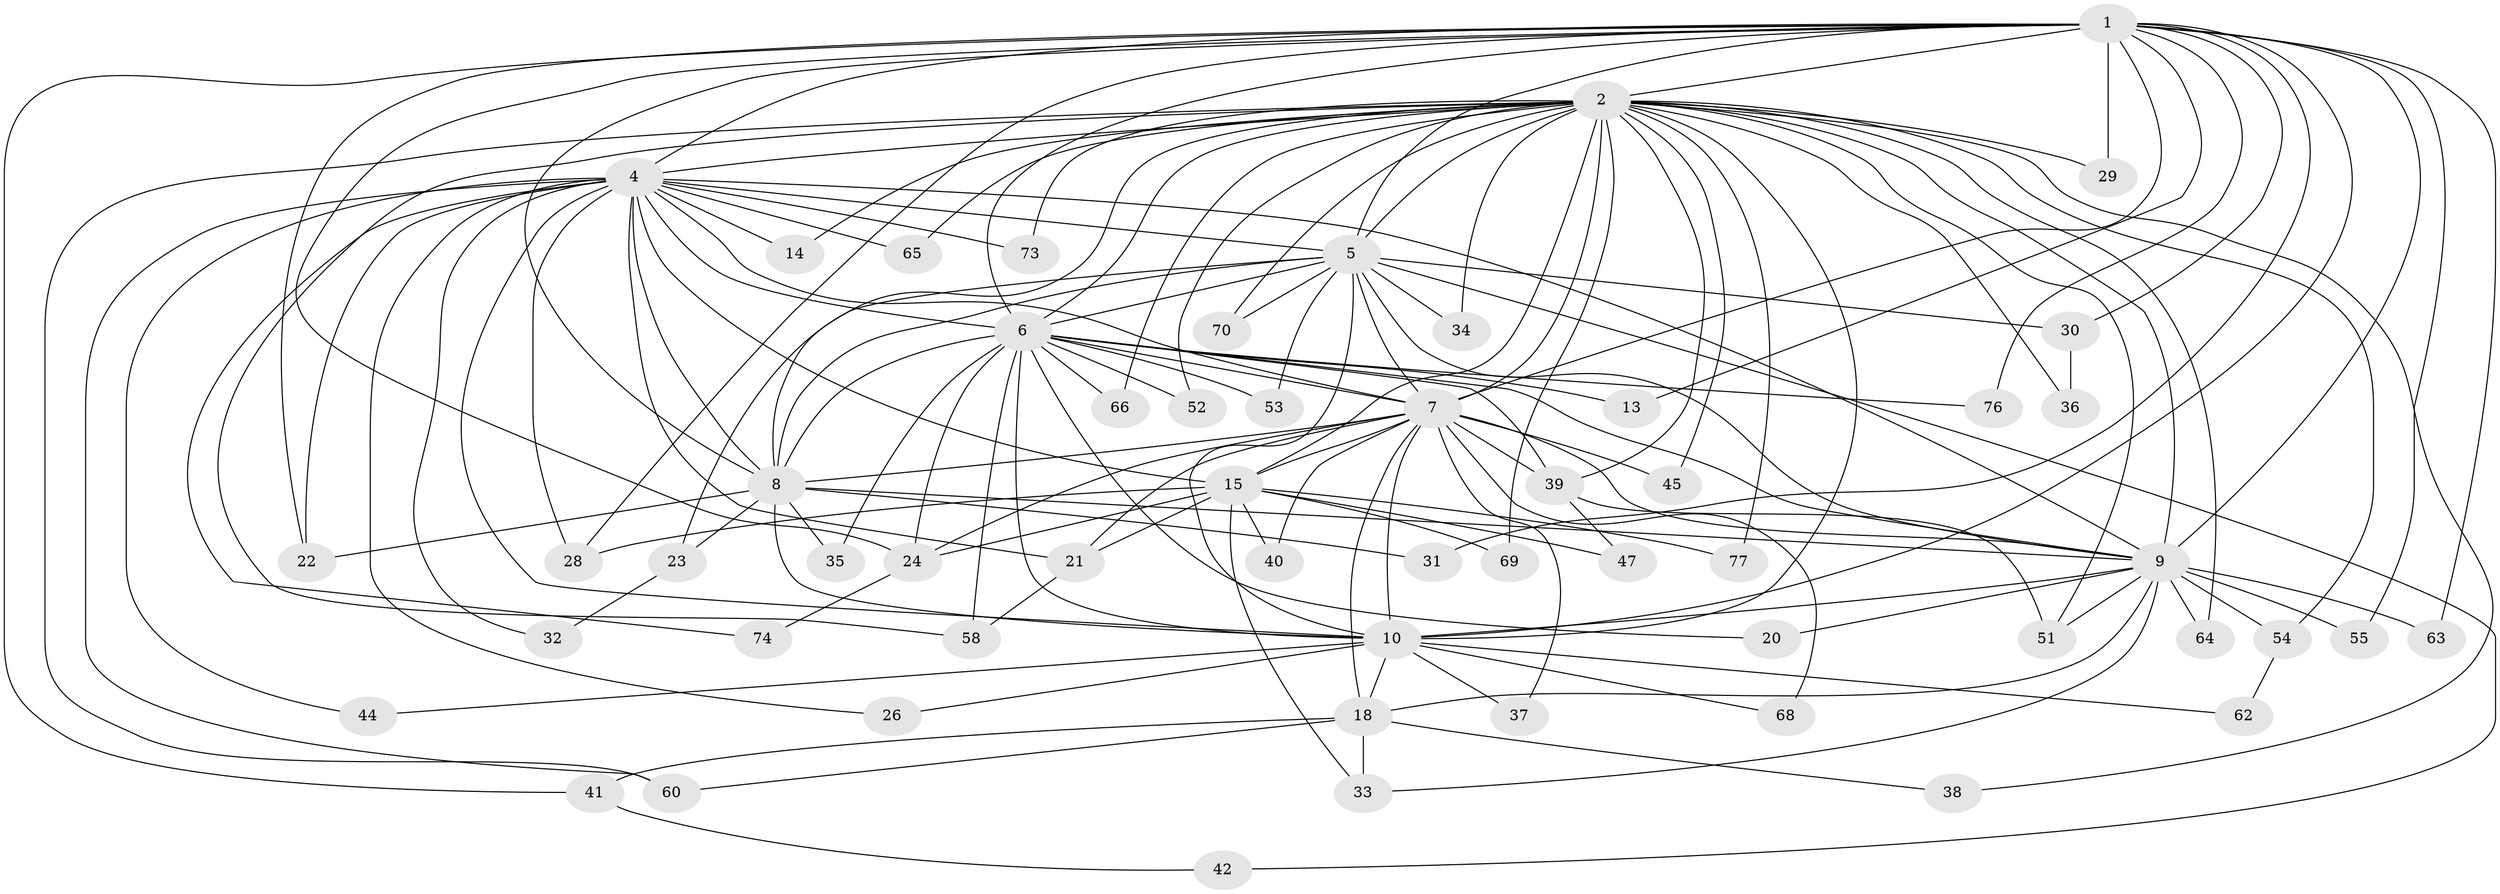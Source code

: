 // original degree distribution, {20: 0.03896103896103896, 16: 0.025974025974025976, 23: 0.012987012987012988, 19: 0.025974025974025976, 15: 0.012987012987012988, 12: 0.012987012987012988, 4: 0.025974025974025976, 5: 0.025974025974025976, 3: 0.22077922077922077, 2: 0.5454545454545454, 7: 0.012987012987012988, 6: 0.03896103896103896}
// Generated by graph-tools (version 1.1) at 2025/41/03/06/25 10:41:31]
// undirected, 56 vertices, 142 edges
graph export_dot {
graph [start="1"]
  node [color=gray90,style=filled];
  1 [super="+57"];
  2 [super="+3"];
  4 [super="+12"];
  5 [super="+11"];
  6 [super="+50"];
  7 [super="+72"];
  8 [super="+16"];
  9 [super="+19"];
  10 [super="+27"];
  13;
  14;
  15 [super="+17"];
  18 [super="+48"];
  20;
  21 [super="+25"];
  22 [super="+49"];
  23;
  24 [super="+43"];
  26;
  28 [super="+61"];
  29 [super="+75"];
  30;
  31;
  32;
  33 [super="+56"];
  34;
  35;
  36;
  37;
  38;
  39 [super="+46"];
  40;
  41;
  42;
  44;
  45;
  47;
  51 [super="+59"];
  52;
  53;
  54;
  55;
  58 [super="+71"];
  60 [super="+67"];
  62;
  63;
  64;
  65;
  66;
  68;
  69;
  70;
  73;
  74;
  76;
  77;
  1 -- 2 [weight=2];
  1 -- 4;
  1 -- 5;
  1 -- 6;
  1 -- 7;
  1 -- 8;
  1 -- 9 [weight=2];
  1 -- 10;
  1 -- 13;
  1 -- 22;
  1 -- 28;
  1 -- 29;
  1 -- 30;
  1 -- 31;
  1 -- 41;
  1 -- 55;
  1 -- 76;
  1 -- 24;
  1 -- 63;
  2 -- 4 [weight=2];
  2 -- 5 [weight=2];
  2 -- 6 [weight=2];
  2 -- 7 [weight=2];
  2 -- 8 [weight=2];
  2 -- 9 [weight=2];
  2 -- 10 [weight=2];
  2 -- 29 [weight=2];
  2 -- 39;
  2 -- 45;
  2 -- 51;
  2 -- 54;
  2 -- 60;
  2 -- 66;
  2 -- 64;
  2 -- 65;
  2 -- 69;
  2 -- 70;
  2 -- 73;
  2 -- 14;
  2 -- 15;
  2 -- 77;
  2 -- 34;
  2 -- 36;
  2 -- 38;
  2 -- 52;
  2 -- 58;
  4 -- 5;
  4 -- 6;
  4 -- 7;
  4 -- 8;
  4 -- 9;
  4 -- 10 [weight=2];
  4 -- 14;
  4 -- 15;
  4 -- 21;
  4 -- 26;
  4 -- 28;
  4 -- 32;
  4 -- 44;
  4 -- 65;
  4 -- 74;
  4 -- 22;
  4 -- 73;
  4 -- 60;
  5 -- 6;
  5 -- 7;
  5 -- 8 [weight=2];
  5 -- 9 [weight=2];
  5 -- 10;
  5 -- 23;
  5 -- 34;
  5 -- 42;
  5 -- 53;
  5 -- 70;
  5 -- 30;
  6 -- 7;
  6 -- 8;
  6 -- 9;
  6 -- 10;
  6 -- 13 [weight=2];
  6 -- 20;
  6 -- 35;
  6 -- 52;
  6 -- 53;
  6 -- 58;
  6 -- 66;
  6 -- 76;
  6 -- 39;
  6 -- 24;
  7 -- 8;
  7 -- 9;
  7 -- 10;
  7 -- 15;
  7 -- 18;
  7 -- 24;
  7 -- 37;
  7 -- 39 [weight=2];
  7 -- 40;
  7 -- 45;
  7 -- 68;
  7 -- 21;
  8 -- 9;
  8 -- 10;
  8 -- 23;
  8 -- 35;
  8 -- 31;
  8 -- 22;
  9 -- 10 [weight=2];
  9 -- 18;
  9 -- 20;
  9 -- 33;
  9 -- 51;
  9 -- 54;
  9 -- 55;
  9 -- 63;
  9 -- 64;
  10 -- 26;
  10 -- 37;
  10 -- 44;
  10 -- 62;
  10 -- 68;
  10 -- 18;
  15 -- 47;
  15 -- 69;
  15 -- 77;
  15 -- 21;
  15 -- 24;
  15 -- 40;
  15 -- 33;
  15 -- 28;
  18 -- 33;
  18 -- 38;
  18 -- 41;
  18 -- 60;
  21 -- 58;
  23 -- 32;
  24 -- 74;
  30 -- 36;
  39 -- 47;
  39 -- 51;
  41 -- 42;
  54 -- 62;
}
